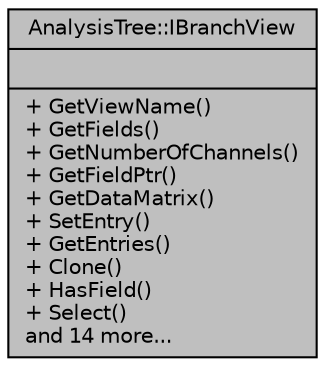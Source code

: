 digraph "AnalysisTree::IBranchView"
{
  edge [fontname="Helvetica",fontsize="10",labelfontname="Helvetica",labelfontsize="10"];
  node [fontname="Helvetica",fontsize="10",shape=record];
  Node1 [label="{AnalysisTree::IBranchView\n||+ GetViewName()\l+ GetFields()\l+ GetNumberOfChannels()\l+ GetFieldPtr()\l+ GetDataMatrix()\l+ SetEntry()\l+ GetEntries()\l+ Clone()\l+ HasField()\l+ Select()\land 14 more...\l}",height=0.2,width=0.4,color="black", fillcolor="grey75", style="filled", fontcolor="black"];
}
